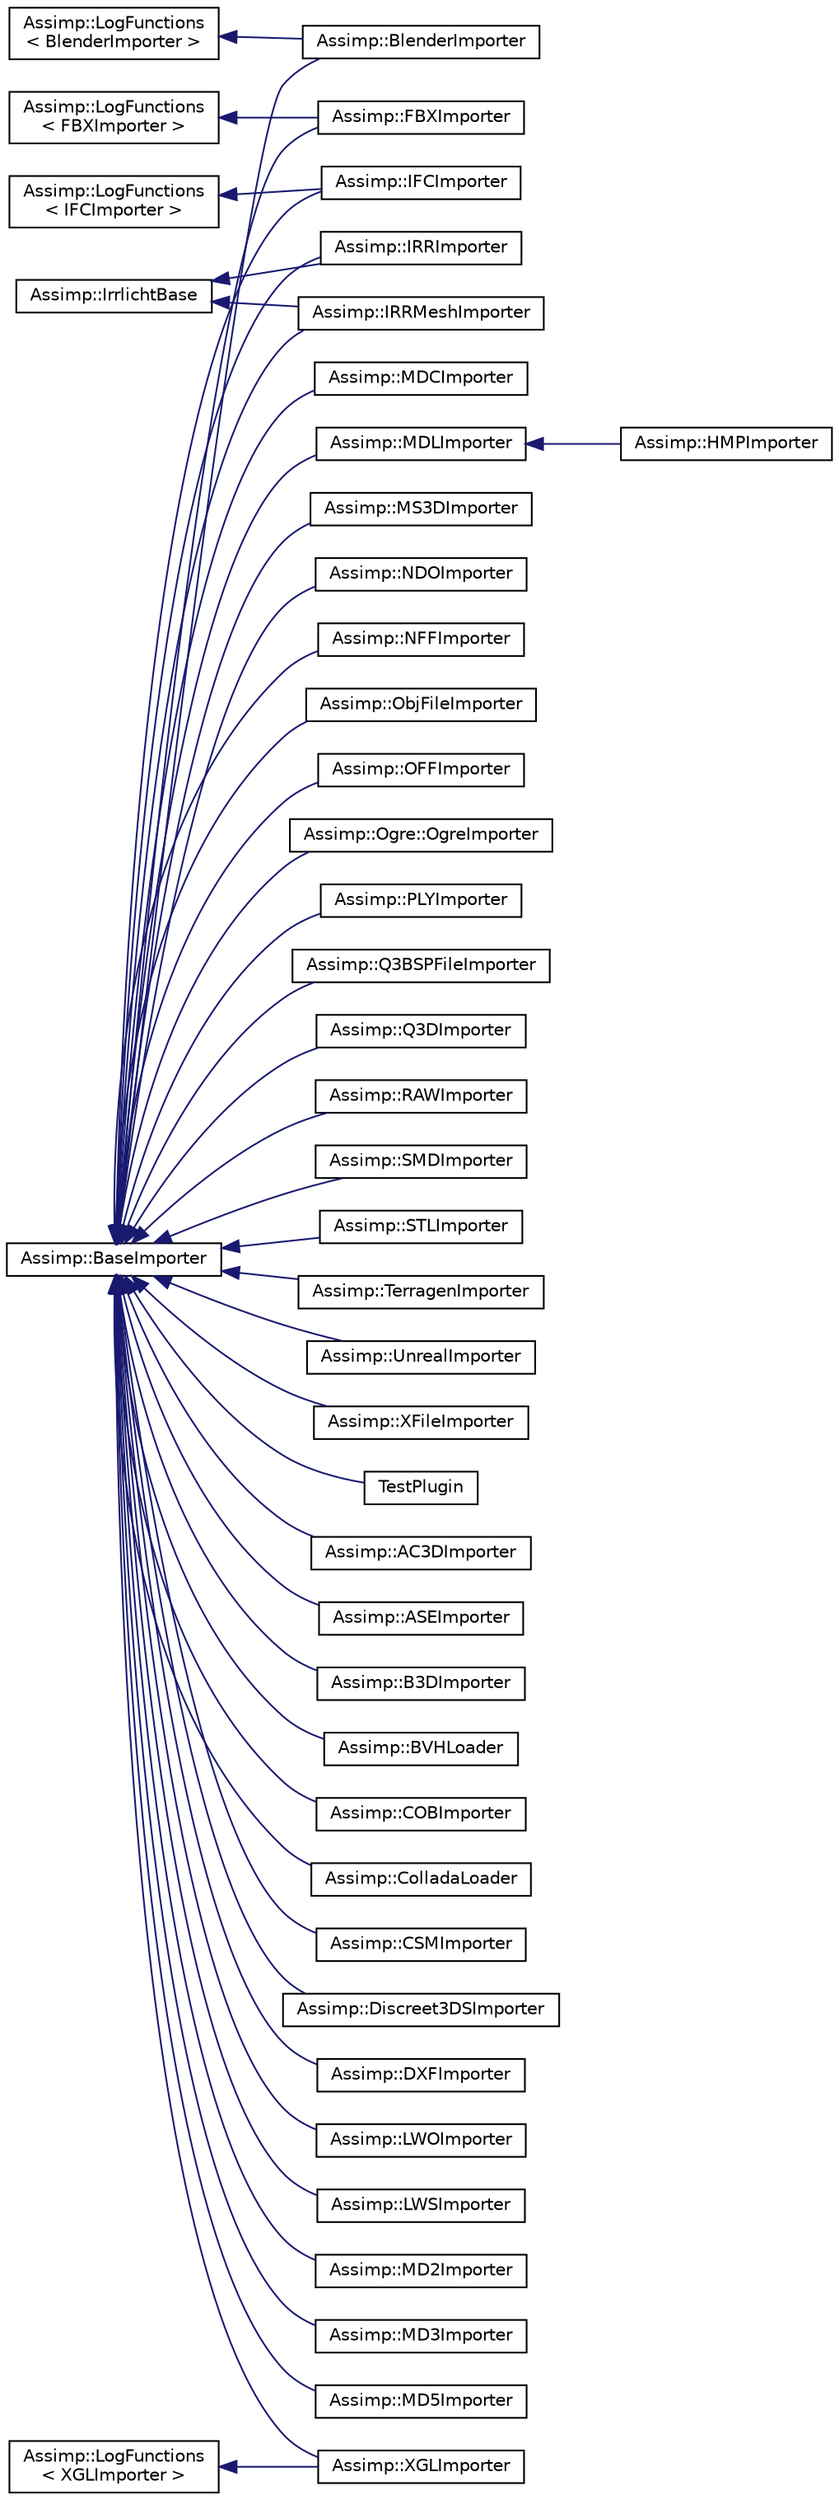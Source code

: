 digraph "Graphical Class Hierarchy"
{
  edge [fontname="Helvetica",fontsize="10",labelfontname="Helvetica",labelfontsize="10"];
  node [fontname="Helvetica",fontsize="10",shape=record];
  rankdir="LR";
  Node1 [label="Assimp::BaseImporter",height=0.2,width=0.4,color="black", fillcolor="white", style="filled",URL="$class_assimp_1_1_base_importer.html"];
  Node1 -> Node2 [dir="back",color="midnightblue",fontsize="10",style="solid",fontname="Helvetica"];
  Node2 [label="Assimp::AC3DImporter",height=0.2,width=0.4,color="black", fillcolor="white", style="filled",URL="$class_assimp_1_1_a_c3_d_importer.html"];
  Node1 -> Node3 [dir="back",color="midnightblue",fontsize="10",style="solid",fontname="Helvetica"];
  Node3 [label="Assimp::ASEImporter",height=0.2,width=0.4,color="black", fillcolor="white", style="filled",URL="$class_assimp_1_1_a_s_e_importer.html"];
  Node1 -> Node4 [dir="back",color="midnightblue",fontsize="10",style="solid",fontname="Helvetica"];
  Node4 [label="Assimp::B3DImporter",height=0.2,width=0.4,color="black", fillcolor="white", style="filled",URL="$class_assimp_1_1_b3_d_importer.html"];
  Node1 -> Node5 [dir="back",color="midnightblue",fontsize="10",style="solid",fontname="Helvetica"];
  Node5 [label="Assimp::BlenderImporter",height=0.2,width=0.4,color="black", fillcolor="white", style="filled",URL="$class_assimp_1_1_blender_importer.html"];
  Node1 -> Node6 [dir="back",color="midnightblue",fontsize="10",style="solid",fontname="Helvetica"];
  Node6 [label="Assimp::BVHLoader",height=0.2,width=0.4,color="black", fillcolor="white", style="filled",URL="$class_assimp_1_1_b_v_h_loader.html"];
  Node1 -> Node7 [dir="back",color="midnightblue",fontsize="10",style="solid",fontname="Helvetica"];
  Node7 [label="Assimp::COBImporter",height=0.2,width=0.4,color="black", fillcolor="white", style="filled",URL="$class_assimp_1_1_c_o_b_importer.html"];
  Node1 -> Node8 [dir="back",color="midnightblue",fontsize="10",style="solid",fontname="Helvetica"];
  Node8 [label="Assimp::ColladaLoader",height=0.2,width=0.4,color="black", fillcolor="white", style="filled",URL="$class_assimp_1_1_collada_loader.html"];
  Node1 -> Node9 [dir="back",color="midnightblue",fontsize="10",style="solid",fontname="Helvetica"];
  Node9 [label="Assimp::CSMImporter",height=0.2,width=0.4,color="black", fillcolor="white", style="filled",URL="$class_assimp_1_1_c_s_m_importer.html"];
  Node1 -> Node10 [dir="back",color="midnightblue",fontsize="10",style="solid",fontname="Helvetica"];
  Node10 [label="Assimp::Discreet3DSImporter",height=0.2,width=0.4,color="black", fillcolor="white", style="filled",URL="$class_assimp_1_1_discreet3_d_s_importer.html"];
  Node1 -> Node11 [dir="back",color="midnightblue",fontsize="10",style="solid",fontname="Helvetica"];
  Node11 [label="Assimp::DXFImporter",height=0.2,width=0.4,color="black", fillcolor="white", style="filled",URL="$class_assimp_1_1_d_x_f_importer.html"];
  Node1 -> Node12 [dir="back",color="midnightblue",fontsize="10",style="solid",fontname="Helvetica"];
  Node12 [label="Assimp::FBXImporter",height=0.2,width=0.4,color="black", fillcolor="white", style="filled",URL="$class_assimp_1_1_f_b_x_importer.html"];
  Node1 -> Node13 [dir="back",color="midnightblue",fontsize="10",style="solid",fontname="Helvetica"];
  Node13 [label="Assimp::IFCImporter",height=0.2,width=0.4,color="black", fillcolor="white", style="filled",URL="$class_assimp_1_1_i_f_c_importer.html"];
  Node1 -> Node14 [dir="back",color="midnightblue",fontsize="10",style="solid",fontname="Helvetica"];
  Node14 [label="Assimp::IRRImporter",height=0.2,width=0.4,color="black", fillcolor="white", style="filled",URL="$class_assimp_1_1_i_r_r_importer.html"];
  Node1 -> Node15 [dir="back",color="midnightblue",fontsize="10",style="solid",fontname="Helvetica"];
  Node15 [label="Assimp::IRRMeshImporter",height=0.2,width=0.4,color="black", fillcolor="white", style="filled",URL="$class_assimp_1_1_i_r_r_mesh_importer.html"];
  Node1 -> Node16 [dir="back",color="midnightblue",fontsize="10",style="solid",fontname="Helvetica"];
  Node16 [label="Assimp::LWOImporter",height=0.2,width=0.4,color="black", fillcolor="white", style="filled",URL="$class_assimp_1_1_l_w_o_importer.html"];
  Node1 -> Node17 [dir="back",color="midnightblue",fontsize="10",style="solid",fontname="Helvetica"];
  Node17 [label="Assimp::LWSImporter",height=0.2,width=0.4,color="black", fillcolor="white", style="filled",URL="$class_assimp_1_1_l_w_s_importer.html"];
  Node1 -> Node18 [dir="back",color="midnightblue",fontsize="10",style="solid",fontname="Helvetica"];
  Node18 [label="Assimp::MD2Importer",height=0.2,width=0.4,color="black", fillcolor="white", style="filled",URL="$class_assimp_1_1_m_d2_importer.html"];
  Node1 -> Node19 [dir="back",color="midnightblue",fontsize="10",style="solid",fontname="Helvetica"];
  Node19 [label="Assimp::MD3Importer",height=0.2,width=0.4,color="black", fillcolor="white", style="filled",URL="$class_assimp_1_1_m_d3_importer.html",tooltip="Importer class to load MD3 files. "];
  Node1 -> Node20 [dir="back",color="midnightblue",fontsize="10",style="solid",fontname="Helvetica"];
  Node20 [label="Assimp::MD5Importer",height=0.2,width=0.4,color="black", fillcolor="white", style="filled",URL="$class_assimp_1_1_m_d5_importer.html"];
  Node1 -> Node21 [dir="back",color="midnightblue",fontsize="10",style="solid",fontname="Helvetica"];
  Node21 [label="Assimp::MDCImporter",height=0.2,width=0.4,color="black", fillcolor="white", style="filled",URL="$class_assimp_1_1_m_d_c_importer.html"];
  Node1 -> Node22 [dir="back",color="midnightblue",fontsize="10",style="solid",fontname="Helvetica"];
  Node22 [label="Assimp::MDLImporter",height=0.2,width=0.4,color="black", fillcolor="white", style="filled",URL="$class_assimp_1_1_m_d_l_importer.html",tooltip="Class to load MDL files. "];
  Node22 -> Node23 [dir="back",color="midnightblue",fontsize="10",style="solid",fontname="Helvetica"];
  Node23 [label="Assimp::HMPImporter",height=0.2,width=0.4,color="black", fillcolor="white", style="filled",URL="$class_assimp_1_1_h_m_p_importer.html"];
  Node1 -> Node24 [dir="back",color="midnightblue",fontsize="10",style="solid",fontname="Helvetica"];
  Node24 [label="Assimp::MS3DImporter",height=0.2,width=0.4,color="black", fillcolor="white", style="filled",URL="$class_assimp_1_1_m_s3_d_importer.html"];
  Node1 -> Node25 [dir="back",color="midnightblue",fontsize="10",style="solid",fontname="Helvetica"];
  Node25 [label="Assimp::NDOImporter",height=0.2,width=0.4,color="black", fillcolor="white", style="filled",URL="$class_assimp_1_1_n_d_o_importer.html",tooltip="Importer class to load meshes from Nendo. "];
  Node1 -> Node26 [dir="back",color="midnightblue",fontsize="10",style="solid",fontname="Helvetica"];
  Node26 [label="Assimp::NFFImporter",height=0.2,width=0.4,color="black", fillcolor="white", style="filled",URL="$class_assimp_1_1_n_f_f_importer.html"];
  Node1 -> Node27 [dir="back",color="midnightblue",fontsize="10",style="solid",fontname="Helvetica"];
  Node27 [label="Assimp::ObjFileImporter",height=0.2,width=0.4,color="black", fillcolor="white", style="filled",URL="$class_assimp_1_1_obj_file_importer.html",tooltip="Imports a waveform obj file. "];
  Node1 -> Node28 [dir="back",color="midnightblue",fontsize="10",style="solid",fontname="Helvetica"];
  Node28 [label="Assimp::OFFImporter",height=0.2,width=0.4,color="black", fillcolor="white", style="filled",URL="$class_assimp_1_1_o_f_f_importer.html"];
  Node1 -> Node29 [dir="back",color="midnightblue",fontsize="10",style="solid",fontname="Helvetica"];
  Node29 [label="Assimp::Ogre::OgreImporter",height=0.2,width=0.4,color="black", fillcolor="white", style="filled",URL="$class_assimp_1_1_ogre_1_1_ogre_importer.html"];
  Node1 -> Node30 [dir="back",color="midnightblue",fontsize="10",style="solid",fontname="Helvetica"];
  Node30 [label="Assimp::PLYImporter",height=0.2,width=0.4,color="black", fillcolor="white", style="filled",URL="$class_assimp_1_1_p_l_y_importer.html"];
  Node1 -> Node31 [dir="back",color="midnightblue",fontsize="10",style="solid",fontname="Helvetica"];
  Node31 [label="Assimp::Q3BSPFileImporter",height=0.2,width=0.4,color="black", fillcolor="white", style="filled",URL="$class_assimp_1_1_q3_b_s_p_file_importer.html"];
  Node1 -> Node32 [dir="back",color="midnightblue",fontsize="10",style="solid",fontname="Helvetica"];
  Node32 [label="Assimp::Q3DImporter",height=0.2,width=0.4,color="black", fillcolor="white", style="filled",URL="$class_assimp_1_1_q3_d_importer.html"];
  Node1 -> Node33 [dir="back",color="midnightblue",fontsize="10",style="solid",fontname="Helvetica"];
  Node33 [label="Assimp::RAWImporter",height=0.2,width=0.4,color="black", fillcolor="white", style="filled",URL="$class_assimp_1_1_r_a_w_importer.html"];
  Node1 -> Node34 [dir="back",color="midnightblue",fontsize="10",style="solid",fontname="Helvetica"];
  Node34 [label="Assimp::SMDImporter",height=0.2,width=0.4,color="black", fillcolor="white", style="filled",URL="$class_assimp_1_1_s_m_d_importer.html",tooltip="namespace SMD "];
  Node1 -> Node35 [dir="back",color="midnightblue",fontsize="10",style="solid",fontname="Helvetica"];
  Node35 [label="Assimp::STLImporter",height=0.2,width=0.4,color="black", fillcolor="white", style="filled",URL="$class_assimp_1_1_s_t_l_importer.html"];
  Node1 -> Node36 [dir="back",color="midnightblue",fontsize="10",style="solid",fontname="Helvetica"];
  Node36 [label="Assimp::TerragenImporter",height=0.2,width=0.4,color="black", fillcolor="white", style="filled",URL="$class_assimp_1_1_terragen_importer.html",tooltip="Importer class to load Terragen (0.9) terrain files. "];
  Node1 -> Node37 [dir="back",color="midnightblue",fontsize="10",style="solid",fontname="Helvetica"];
  Node37 [label="Assimp::UnrealImporter",height=0.2,width=0.4,color="black", fillcolor="white", style="filled",URL="$class_assimp_1_1_unreal_importer.html",tooltip="Importer class to load UNREAL files (*.3d) "];
  Node1 -> Node38 [dir="back",color="midnightblue",fontsize="10",style="solid",fontname="Helvetica"];
  Node38 [label="Assimp::XFileImporter",height=0.2,width=0.4,color="black", fillcolor="white", style="filled",URL="$class_assimp_1_1_x_file_importer.html"];
  Node1 -> Node39 [dir="back",color="midnightblue",fontsize="10",style="solid",fontname="Helvetica"];
  Node39 [label="Assimp::XGLImporter",height=0.2,width=0.4,color="black", fillcolor="white", style="filled",URL="$class_assimp_1_1_x_g_l_importer.html"];
  Node1 -> Node40 [dir="back",color="midnightblue",fontsize="10",style="solid",fontname="Helvetica"];
  Node40 [label="TestPlugin",height=0.2,width=0.4,color="black", fillcolor="white", style="filled",URL="$class_test_plugin.html"];
  Node41 [label="Assimp::IrrlichtBase",height=0.2,width=0.4,color="black", fillcolor="white", style="filled",URL="$class_assimp_1_1_irrlicht_base.html"];
  Node41 -> Node14 [dir="back",color="midnightblue",fontsize="10",style="solid",fontname="Helvetica"];
  Node41 -> Node15 [dir="back",color="midnightblue",fontsize="10",style="solid",fontname="Helvetica"];
  Node42 [label="Assimp::LogFunctions\l\< BlenderImporter \>",height=0.2,width=0.4,color="black", fillcolor="white", style="filled",URL="$class_assimp_1_1_log_functions.html"];
  Node42 -> Node5 [dir="back",color="midnightblue",fontsize="10",style="solid",fontname="Helvetica"];
  Node43 [label="Assimp::LogFunctions\l\< FBXImporter \>",height=0.2,width=0.4,color="black", fillcolor="white", style="filled",URL="$class_assimp_1_1_log_functions.html"];
  Node43 -> Node12 [dir="back",color="midnightblue",fontsize="10",style="solid",fontname="Helvetica"];
  Node44 [label="Assimp::LogFunctions\l\< IFCImporter \>",height=0.2,width=0.4,color="black", fillcolor="white", style="filled",URL="$class_assimp_1_1_log_functions.html"];
  Node44 -> Node13 [dir="back",color="midnightblue",fontsize="10",style="solid",fontname="Helvetica"];
  Node45 [label="Assimp::LogFunctions\l\< XGLImporter \>",height=0.2,width=0.4,color="black", fillcolor="white", style="filled",URL="$class_assimp_1_1_log_functions.html"];
  Node45 -> Node39 [dir="back",color="midnightblue",fontsize="10",style="solid",fontname="Helvetica"];
}
